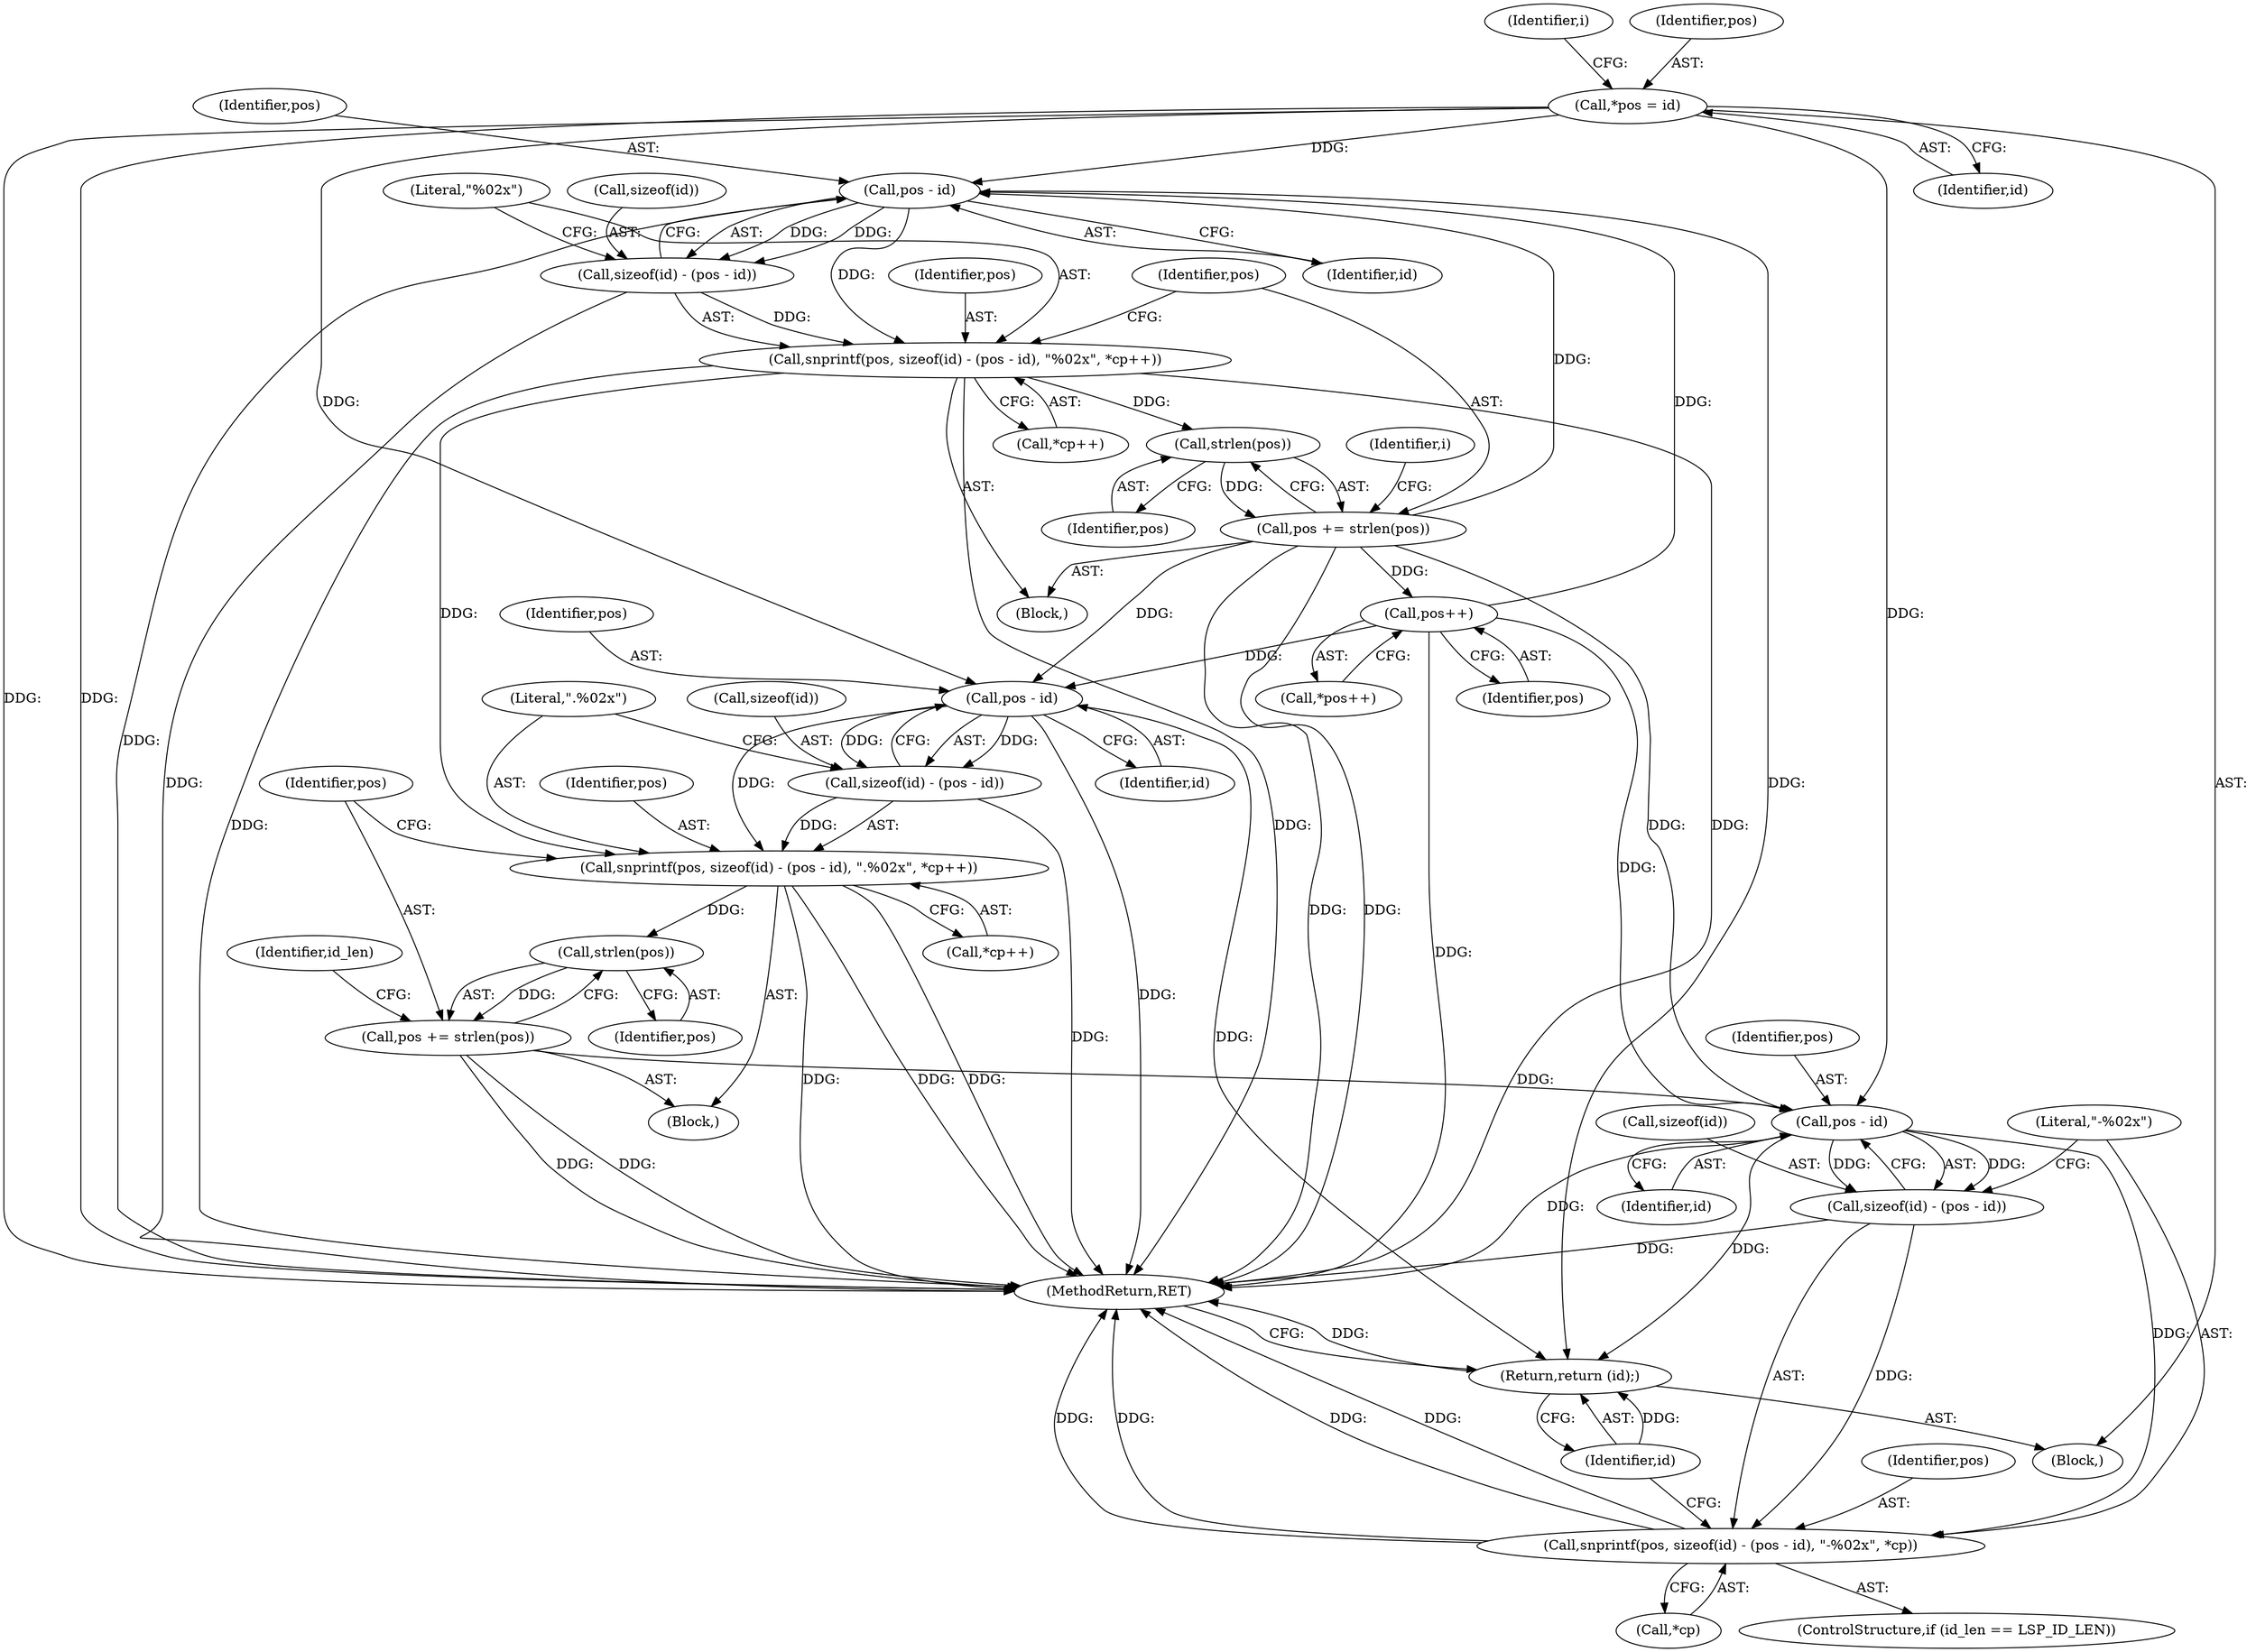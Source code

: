 digraph "0_tcpdump_571a6f33f47e7a2394fa08f925e534135c29cf1e@API" {
"1000168" [label="(Call,strlen(pos))"];
"1000154" [label="(Call,snprintf(pos, sizeof(id) - (pos - id), \".%02x\", *cp++))"];
"1000159" [label="(Call,pos - id)"];
"1000107" [label="(Call,*pos = id)"];
"1000132" [label="(Call,pos += strlen(pos))"];
"1000134" [label="(Call,strlen(pos))"];
"1000120" [label="(Call,snprintf(pos, sizeof(id) - (pos - id), \"%02x\", *cp++))"];
"1000125" [label="(Call,pos - id)"];
"1000146" [label="(Call,pos++)"];
"1000122" [label="(Call,sizeof(id) - (pos - id))"];
"1000156" [label="(Call,sizeof(id) - (pos - id))"];
"1000166" [label="(Call,pos += strlen(pos))"];
"1000179" [label="(Call,pos - id)"];
"1000174" [label="(Call,snprintf(pos, sizeof(id) - (pos - id), \"-%02x\", *cp))"];
"1000176" [label="(Call,sizeof(id) - (pos - id))"];
"1000185" [label="(Return,return (id);)"];
"1000121" [label="(Identifier,pos)"];
"1000160" [label="(Identifier,pos)"];
"1000153" [label="(Block,)"];
"1000126" [label="(Identifier,pos)"];
"1000185" [label="(Return,return (id);)"];
"1000157" [label="(Call,sizeof(id))"];
"1000187" [label="(MethodReturn,RET)"];
"1000179" [label="(Call,pos - id)"];
"1000147" [label="(Identifier,pos)"];
"1000107" [label="(Call,*pos = id)"];
"1000172" [label="(Identifier,id_len)"];
"1000183" [label="(Call,*cp)"];
"1000145" [label="(Call,*pos++)"];
"1000132" [label="(Call,pos += strlen(pos))"];
"1000112" [label="(Identifier,i)"];
"1000177" [label="(Call,sizeof(id))"];
"1000103" [label="(Block,)"];
"1000146" [label="(Call,pos++)"];
"1000168" [label="(Call,strlen(pos))"];
"1000180" [label="(Identifier,pos)"];
"1000162" [label="(Literal,\".%02x\")"];
"1000169" [label="(Identifier,pos)"];
"1000122" [label="(Call,sizeof(id) - (pos - id))"];
"1000129" [label="(Call,*cp++)"];
"1000175" [label="(Identifier,pos)"];
"1000176" [label="(Call,sizeof(id) - (pos - id))"];
"1000161" [label="(Identifier,id)"];
"1000135" [label="(Identifier,pos)"];
"1000156" [label="(Call,sizeof(id) - (pos - id))"];
"1000174" [label="(Call,snprintf(pos, sizeof(id) - (pos - id), \"-%02x\", *cp))"];
"1000133" [label="(Identifier,pos)"];
"1000181" [label="(Identifier,id)"];
"1000119" [label="(Block,)"];
"1000120" [label="(Call,snprintf(pos, sizeof(id) - (pos - id), \"%02x\", *cp++))"];
"1000159" [label="(Call,pos - id)"];
"1000139" [label="(Identifier,i)"];
"1000163" [label="(Call,*cp++)"];
"1000109" [label="(Identifier,id)"];
"1000154" [label="(Call,snprintf(pos, sizeof(id) - (pos - id), \".%02x\", *cp++))"];
"1000155" [label="(Identifier,pos)"];
"1000127" [label="(Identifier,id)"];
"1000108" [label="(Identifier,pos)"];
"1000123" [label="(Call,sizeof(id))"];
"1000166" [label="(Call,pos += strlen(pos))"];
"1000182" [label="(Literal,\"-%02x\")"];
"1000125" [label="(Call,pos - id)"];
"1000170" [label="(ControlStructure,if (id_len == LSP_ID_LEN))"];
"1000186" [label="(Identifier,id)"];
"1000128" [label="(Literal,\"%02x\")"];
"1000167" [label="(Identifier,pos)"];
"1000134" [label="(Call,strlen(pos))"];
"1000168" -> "1000166"  [label="AST: "];
"1000168" -> "1000169"  [label="CFG: "];
"1000169" -> "1000168"  [label="AST: "];
"1000166" -> "1000168"  [label="CFG: "];
"1000168" -> "1000166"  [label="DDG: "];
"1000154" -> "1000168"  [label="DDG: "];
"1000154" -> "1000153"  [label="AST: "];
"1000154" -> "1000163"  [label="CFG: "];
"1000155" -> "1000154"  [label="AST: "];
"1000156" -> "1000154"  [label="AST: "];
"1000162" -> "1000154"  [label="AST: "];
"1000163" -> "1000154"  [label="AST: "];
"1000167" -> "1000154"  [label="CFG: "];
"1000154" -> "1000187"  [label="DDG: "];
"1000154" -> "1000187"  [label="DDG: "];
"1000154" -> "1000187"  [label="DDG: "];
"1000159" -> "1000154"  [label="DDG: "];
"1000156" -> "1000154"  [label="DDG: "];
"1000120" -> "1000154"  [label="DDG: "];
"1000159" -> "1000156"  [label="AST: "];
"1000159" -> "1000161"  [label="CFG: "];
"1000160" -> "1000159"  [label="AST: "];
"1000161" -> "1000159"  [label="AST: "];
"1000156" -> "1000159"  [label="CFG: "];
"1000159" -> "1000187"  [label="DDG: "];
"1000159" -> "1000156"  [label="DDG: "];
"1000159" -> "1000156"  [label="DDG: "];
"1000107" -> "1000159"  [label="DDG: "];
"1000132" -> "1000159"  [label="DDG: "];
"1000146" -> "1000159"  [label="DDG: "];
"1000159" -> "1000185"  [label="DDG: "];
"1000107" -> "1000103"  [label="AST: "];
"1000107" -> "1000109"  [label="CFG: "];
"1000108" -> "1000107"  [label="AST: "];
"1000109" -> "1000107"  [label="AST: "];
"1000112" -> "1000107"  [label="CFG: "];
"1000107" -> "1000187"  [label="DDG: "];
"1000107" -> "1000187"  [label="DDG: "];
"1000107" -> "1000125"  [label="DDG: "];
"1000107" -> "1000179"  [label="DDG: "];
"1000132" -> "1000119"  [label="AST: "];
"1000132" -> "1000134"  [label="CFG: "];
"1000133" -> "1000132"  [label="AST: "];
"1000134" -> "1000132"  [label="AST: "];
"1000139" -> "1000132"  [label="CFG: "];
"1000132" -> "1000187"  [label="DDG: "];
"1000132" -> "1000187"  [label="DDG: "];
"1000132" -> "1000125"  [label="DDG: "];
"1000134" -> "1000132"  [label="DDG: "];
"1000132" -> "1000146"  [label="DDG: "];
"1000132" -> "1000179"  [label="DDG: "];
"1000134" -> "1000135"  [label="CFG: "];
"1000135" -> "1000134"  [label="AST: "];
"1000120" -> "1000134"  [label="DDG: "];
"1000120" -> "1000119"  [label="AST: "];
"1000120" -> "1000129"  [label="CFG: "];
"1000121" -> "1000120"  [label="AST: "];
"1000122" -> "1000120"  [label="AST: "];
"1000128" -> "1000120"  [label="AST: "];
"1000129" -> "1000120"  [label="AST: "];
"1000133" -> "1000120"  [label="CFG: "];
"1000120" -> "1000187"  [label="DDG: "];
"1000120" -> "1000187"  [label="DDG: "];
"1000120" -> "1000187"  [label="DDG: "];
"1000125" -> "1000120"  [label="DDG: "];
"1000122" -> "1000120"  [label="DDG: "];
"1000125" -> "1000122"  [label="AST: "];
"1000125" -> "1000127"  [label="CFG: "];
"1000126" -> "1000125"  [label="AST: "];
"1000127" -> "1000125"  [label="AST: "];
"1000122" -> "1000125"  [label="CFG: "];
"1000125" -> "1000187"  [label="DDG: "];
"1000125" -> "1000122"  [label="DDG: "];
"1000125" -> "1000122"  [label="DDG: "];
"1000146" -> "1000125"  [label="DDG: "];
"1000125" -> "1000185"  [label="DDG: "];
"1000146" -> "1000145"  [label="AST: "];
"1000146" -> "1000147"  [label="CFG: "];
"1000147" -> "1000146"  [label="AST: "];
"1000145" -> "1000146"  [label="CFG: "];
"1000146" -> "1000187"  [label="DDG: "];
"1000146" -> "1000179"  [label="DDG: "];
"1000123" -> "1000122"  [label="AST: "];
"1000128" -> "1000122"  [label="CFG: "];
"1000122" -> "1000187"  [label="DDG: "];
"1000157" -> "1000156"  [label="AST: "];
"1000162" -> "1000156"  [label="CFG: "];
"1000156" -> "1000187"  [label="DDG: "];
"1000166" -> "1000153"  [label="AST: "];
"1000167" -> "1000166"  [label="AST: "];
"1000172" -> "1000166"  [label="CFG: "];
"1000166" -> "1000187"  [label="DDG: "];
"1000166" -> "1000187"  [label="DDG: "];
"1000166" -> "1000179"  [label="DDG: "];
"1000179" -> "1000176"  [label="AST: "];
"1000179" -> "1000181"  [label="CFG: "];
"1000180" -> "1000179"  [label="AST: "];
"1000181" -> "1000179"  [label="AST: "];
"1000176" -> "1000179"  [label="CFG: "];
"1000179" -> "1000187"  [label="DDG: "];
"1000179" -> "1000174"  [label="DDG: "];
"1000179" -> "1000176"  [label="DDG: "];
"1000179" -> "1000176"  [label="DDG: "];
"1000179" -> "1000185"  [label="DDG: "];
"1000174" -> "1000170"  [label="AST: "];
"1000174" -> "1000183"  [label="CFG: "];
"1000175" -> "1000174"  [label="AST: "];
"1000176" -> "1000174"  [label="AST: "];
"1000182" -> "1000174"  [label="AST: "];
"1000183" -> "1000174"  [label="AST: "];
"1000186" -> "1000174"  [label="CFG: "];
"1000174" -> "1000187"  [label="DDG: "];
"1000174" -> "1000187"  [label="DDG: "];
"1000174" -> "1000187"  [label="DDG: "];
"1000174" -> "1000187"  [label="DDG: "];
"1000176" -> "1000174"  [label="DDG: "];
"1000177" -> "1000176"  [label="AST: "];
"1000182" -> "1000176"  [label="CFG: "];
"1000176" -> "1000187"  [label="DDG: "];
"1000185" -> "1000103"  [label="AST: "];
"1000185" -> "1000186"  [label="CFG: "];
"1000186" -> "1000185"  [label="AST: "];
"1000187" -> "1000185"  [label="CFG: "];
"1000185" -> "1000187"  [label="DDG: "];
"1000186" -> "1000185"  [label="DDG: "];
}

